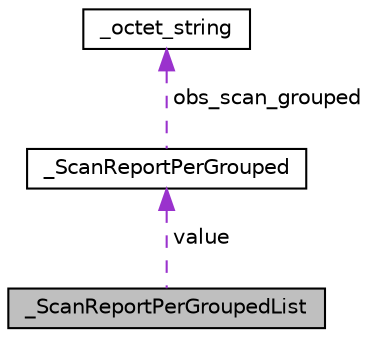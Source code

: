 digraph "_ScanReportPerGroupedList"
{
  edge [fontname="Helvetica",fontsize="10",labelfontname="Helvetica",labelfontsize="10"];
  node [fontname="Helvetica",fontsize="10",shape=record];
  Node1 [label="_ScanReportPerGroupedList",height=0.2,width=0.4,color="black", fillcolor="grey75", style="filled", fontcolor="black"];
  Node2 -> Node1 [dir="back",color="darkorchid3",fontsize="10",style="dashed",label=" value" ,fontname="Helvetica"];
  Node2 [label="_ScanReportPerGrouped",height=0.2,width=0.4,color="black", fillcolor="white", style="filled",URL="$struct___scan_report_per_grouped.html"];
  Node3 -> Node2 [dir="back",color="darkorchid3",fontsize="10",style="dashed",label=" obs_scan_grouped" ,fontname="Helvetica"];
  Node3 [label="_octet_string",height=0.2,width=0.4,color="black", fillcolor="white", style="filled",URL="$struct__octet__string.html"];
}
